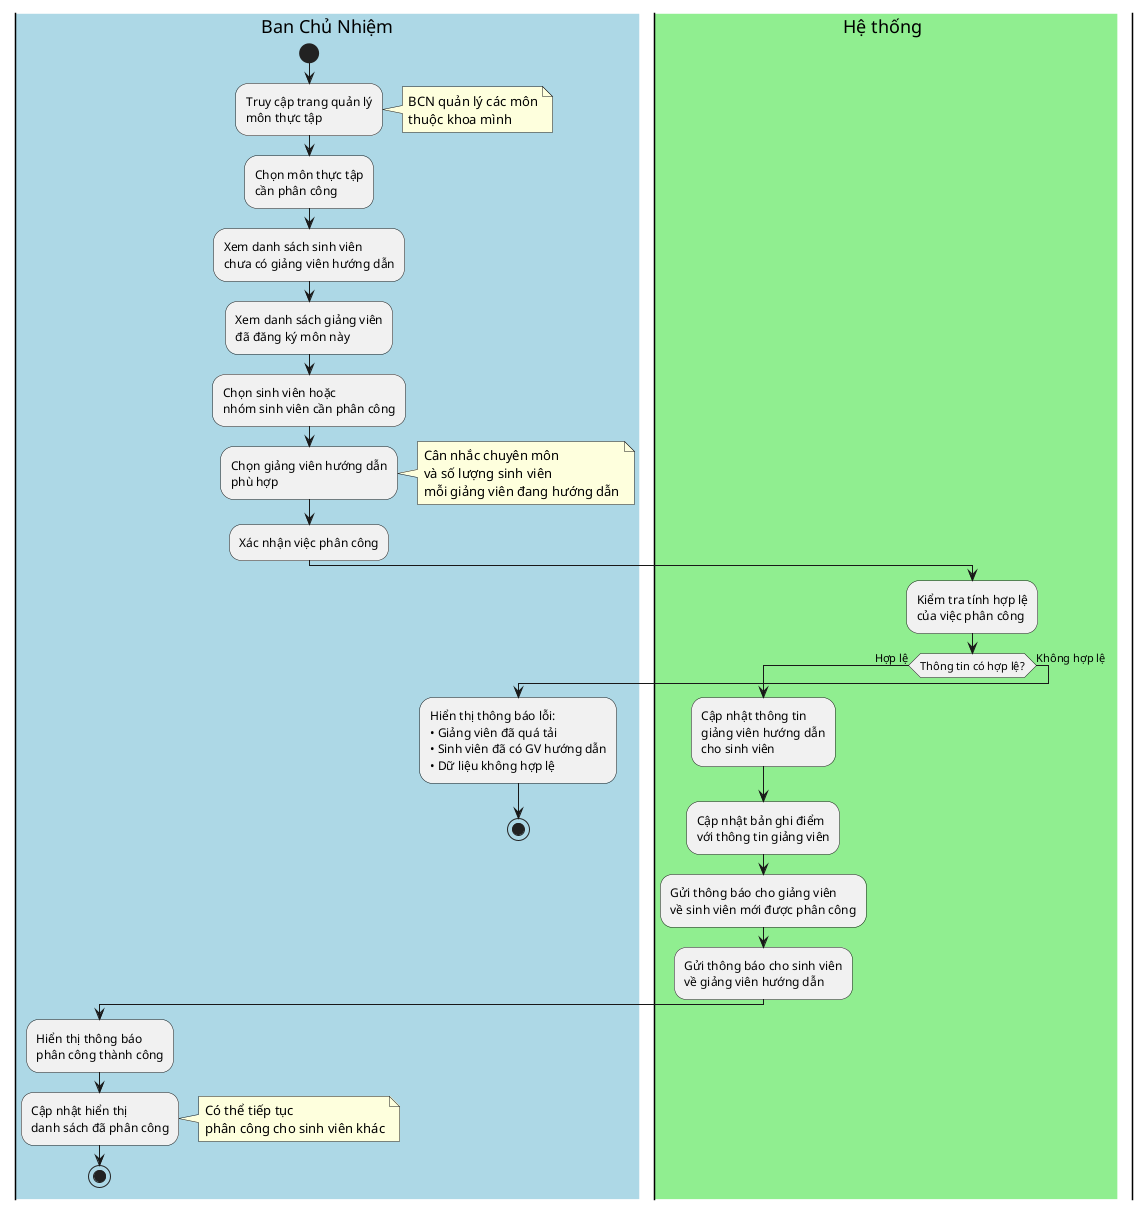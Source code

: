 @startuml Activity - BCN phân công sinh viên cho giảng viên

skinparam ActivityDiagramTitleFontSize 16
skinparam swimlaneWidth same

|#LightBlue|Ban Chủ Nhiệm|
start

:Truy cập trang quản lý\nmôn thực tập;

note right: BCN quản lý các môn\nthuộc khoa mình

:Chọn môn thực tập\ncần phân công;

:Xem danh sách sinh viên\nchưa có giảng viên hướng dẫn;

:Xem danh sách giảng viên\nđã đăng ký môn này;

:Chọn sinh viên hoặc\nnhóm sinh viên cần phân công;

:Chọn giảng viên hướng dẫn\nphù hợp;

note right: Cân nhắc chuyên môn\nvà số lượng sinh viên\nmỗi giảng viên đang hướng dẫn

:Xác nhận việc phân công;

|#LightGreen|Hệ thống|

:Kiểm tra tính hợp lệ\ncủa việc phân công;

if (Thông tin có hợp lệ?) then (Hợp lệ)
  
  :Cập nhật thông tin\ngiảng viên hướng dẫn\ncho sinh viên;
  
  :Cập nhật bản ghi điểm\nvới thông tin giảng viên;
  
  :Gửi thông báo cho giảng viên\nvề sinh viên mới được phân công;
  
  :Gửi thông báo cho sinh viên\nvề giảng viên hướng dẫn;
  
  |#LightBlue|Ban Chủ Nhiệm|
  
  :Hiển thị thông báo\nphân công thành công;
  
  :Cập nhật hiển thị\ndanh sách đã phân công;
  
  note right: Có thể tiếp tục\nphân công cho sinh viên khác
  
  stop
  
else (Không hợp lệ)
  
  |#LightBlue|Ban Chủ Nhiệm|
  
  :Hiển thị thông báo lỗi:\n• Giảng viên đã quá tải\n• Sinh viên đã có GV hướng dẫn\n• Dữ liệu không hợp lệ;
  
  stop
  
endif

@enduml
